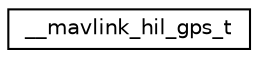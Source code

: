 digraph "Graphical Class Hierarchy"
{
 // INTERACTIVE_SVG=YES
  edge [fontname="Helvetica",fontsize="10",labelfontname="Helvetica",labelfontsize="10"];
  node [fontname="Helvetica",fontsize="10",shape=record];
  rankdir="LR";
  Node1 [label="__mavlink_hil_gps_t",height=0.2,width=0.4,color="black", fillcolor="white", style="filled",URL="$struct____mavlink__hil__gps__t.html"];
}
